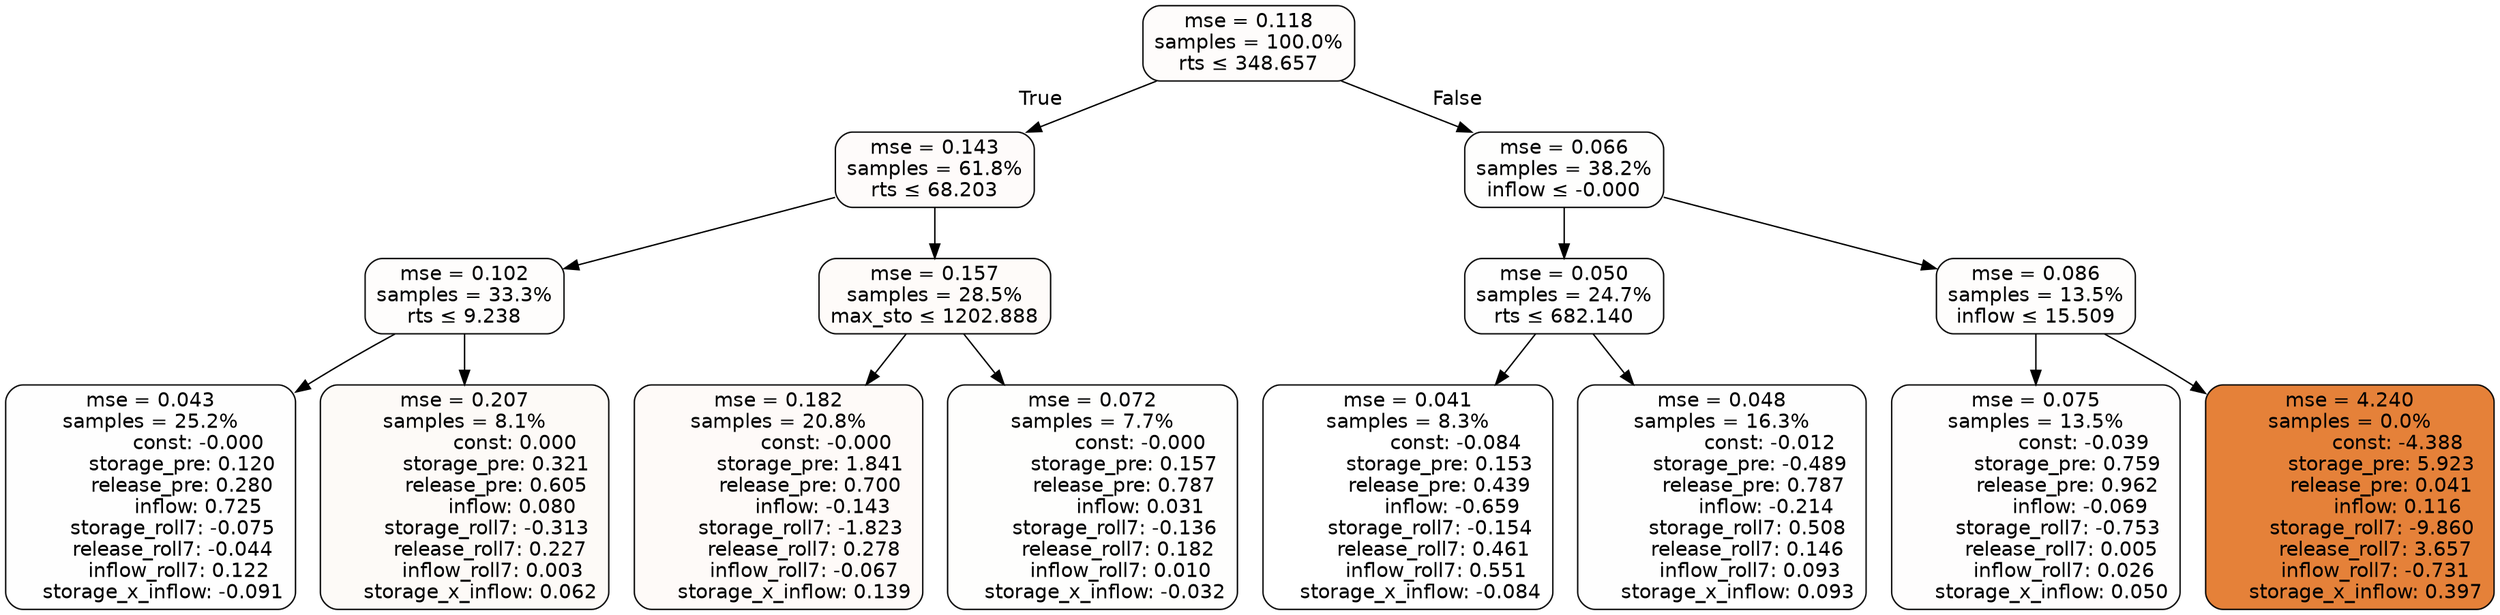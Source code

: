 digraph tree {
bgcolor="transparent"
node [shape=rectangle, style="filled, rounded", color="black", fontname=helvetica] ;
edge [fontname=helvetica] ;
	"0" [label="mse = 0.118
samples = 100.0%
rts &le; 348.657", fillcolor="#fefcfb"]
	"1" [label="mse = 0.143
samples = 61.8%
rts &le; 68.203", fillcolor="#fefbfa"]
	"2" [label="mse = 0.102
samples = 33.3%
rts &le; 9.238", fillcolor="#fefdfc"]
	"3" [label="mse = 0.043
samples = 25.2%
               const: -0.000
          storage_pre: 0.120
          release_pre: 0.280
               inflow: 0.725
       storage_roll7: -0.075
       release_roll7: -0.044
         inflow_roll7: 0.122
    storage_x_inflow: -0.091", fillcolor="#fefefe"]
	"4" [label="mse = 0.207
samples = 8.1%
                const: 0.000
          storage_pre: 0.321
          release_pre: 0.605
               inflow: 0.080
       storage_roll7: -0.313
        release_roll7: 0.227
         inflow_roll7: 0.003
     storage_x_inflow: 0.062", fillcolor="#fdfaf7"]
	"5" [label="mse = 0.157
samples = 28.5%
max_sto &le; 1202.888", fillcolor="#fefbf9"]
	"6" [label="mse = 0.182
samples = 20.8%
               const: -0.000
          storage_pre: 1.841
          release_pre: 0.700
              inflow: -0.143
       storage_roll7: -1.823
        release_roll7: 0.278
        inflow_roll7: -0.067
     storage_x_inflow: 0.139", fillcolor="#fefaf8"]
	"7" [label="mse = 0.072
samples = 7.7%
               const: -0.000
          storage_pre: 0.157
          release_pre: 0.787
               inflow: 0.031
       storage_roll7: -0.136
        release_roll7: 0.182
         inflow_roll7: 0.010
    storage_x_inflow: -0.032", fillcolor="#fefefd"]
	"8" [label="mse = 0.066
samples = 38.2%
inflow &le; -0.000", fillcolor="#fefefd"]
	"9" [label="mse = 0.050
samples = 24.7%
rts &le; 682.140", fillcolor="#fefefe"]
	"10" [label="mse = 0.041
samples = 8.3%
               const: -0.084
          storage_pre: 0.153
          release_pre: 0.439
              inflow: -0.659
       storage_roll7: -0.154
        release_roll7: 0.461
         inflow_roll7: 0.551
    storage_x_inflow: -0.084", fillcolor="#ffffff"]
	"11" [label="mse = 0.048
samples = 16.3%
               const: -0.012
         storage_pre: -0.489
          release_pre: 0.787
              inflow: -0.214
        storage_roll7: 0.508
        release_roll7: 0.146
         inflow_roll7: 0.093
     storage_x_inflow: 0.093", fillcolor="#fefefe"]
	"12" [label="mse = 0.086
samples = 13.5%
inflow &le; 15.509", fillcolor="#fefdfc"]
	"13" [label="mse = 0.075
samples = 13.5%
               const: -0.039
          storage_pre: 0.759
          release_pre: 0.962
              inflow: -0.069
       storage_roll7: -0.753
        release_roll7: 0.005
         inflow_roll7: 0.026
     storage_x_inflow: 0.050", fillcolor="#fefdfd"]
	"14" [label="mse = 4.240
samples = 0.0%
               const: -4.388
          storage_pre: 5.923
          release_pre: 0.041
               inflow: 0.116
       storage_roll7: -9.860
        release_roll7: 3.657
        inflow_roll7: -0.731
     storage_x_inflow: 0.397", fillcolor="#e58139"]

	"0" -> "1" [labeldistance=2.5, labelangle=45, headlabel="True"]
	"1" -> "2"
	"2" -> "3"
	"2" -> "4"
	"1" -> "5"
	"5" -> "6"
	"5" -> "7"
	"0" -> "8" [labeldistance=2.5, labelangle=-45, headlabel="False"]
	"8" -> "9"
	"9" -> "10"
	"9" -> "11"
	"8" -> "12"
	"12" -> "13"
	"12" -> "14"
}